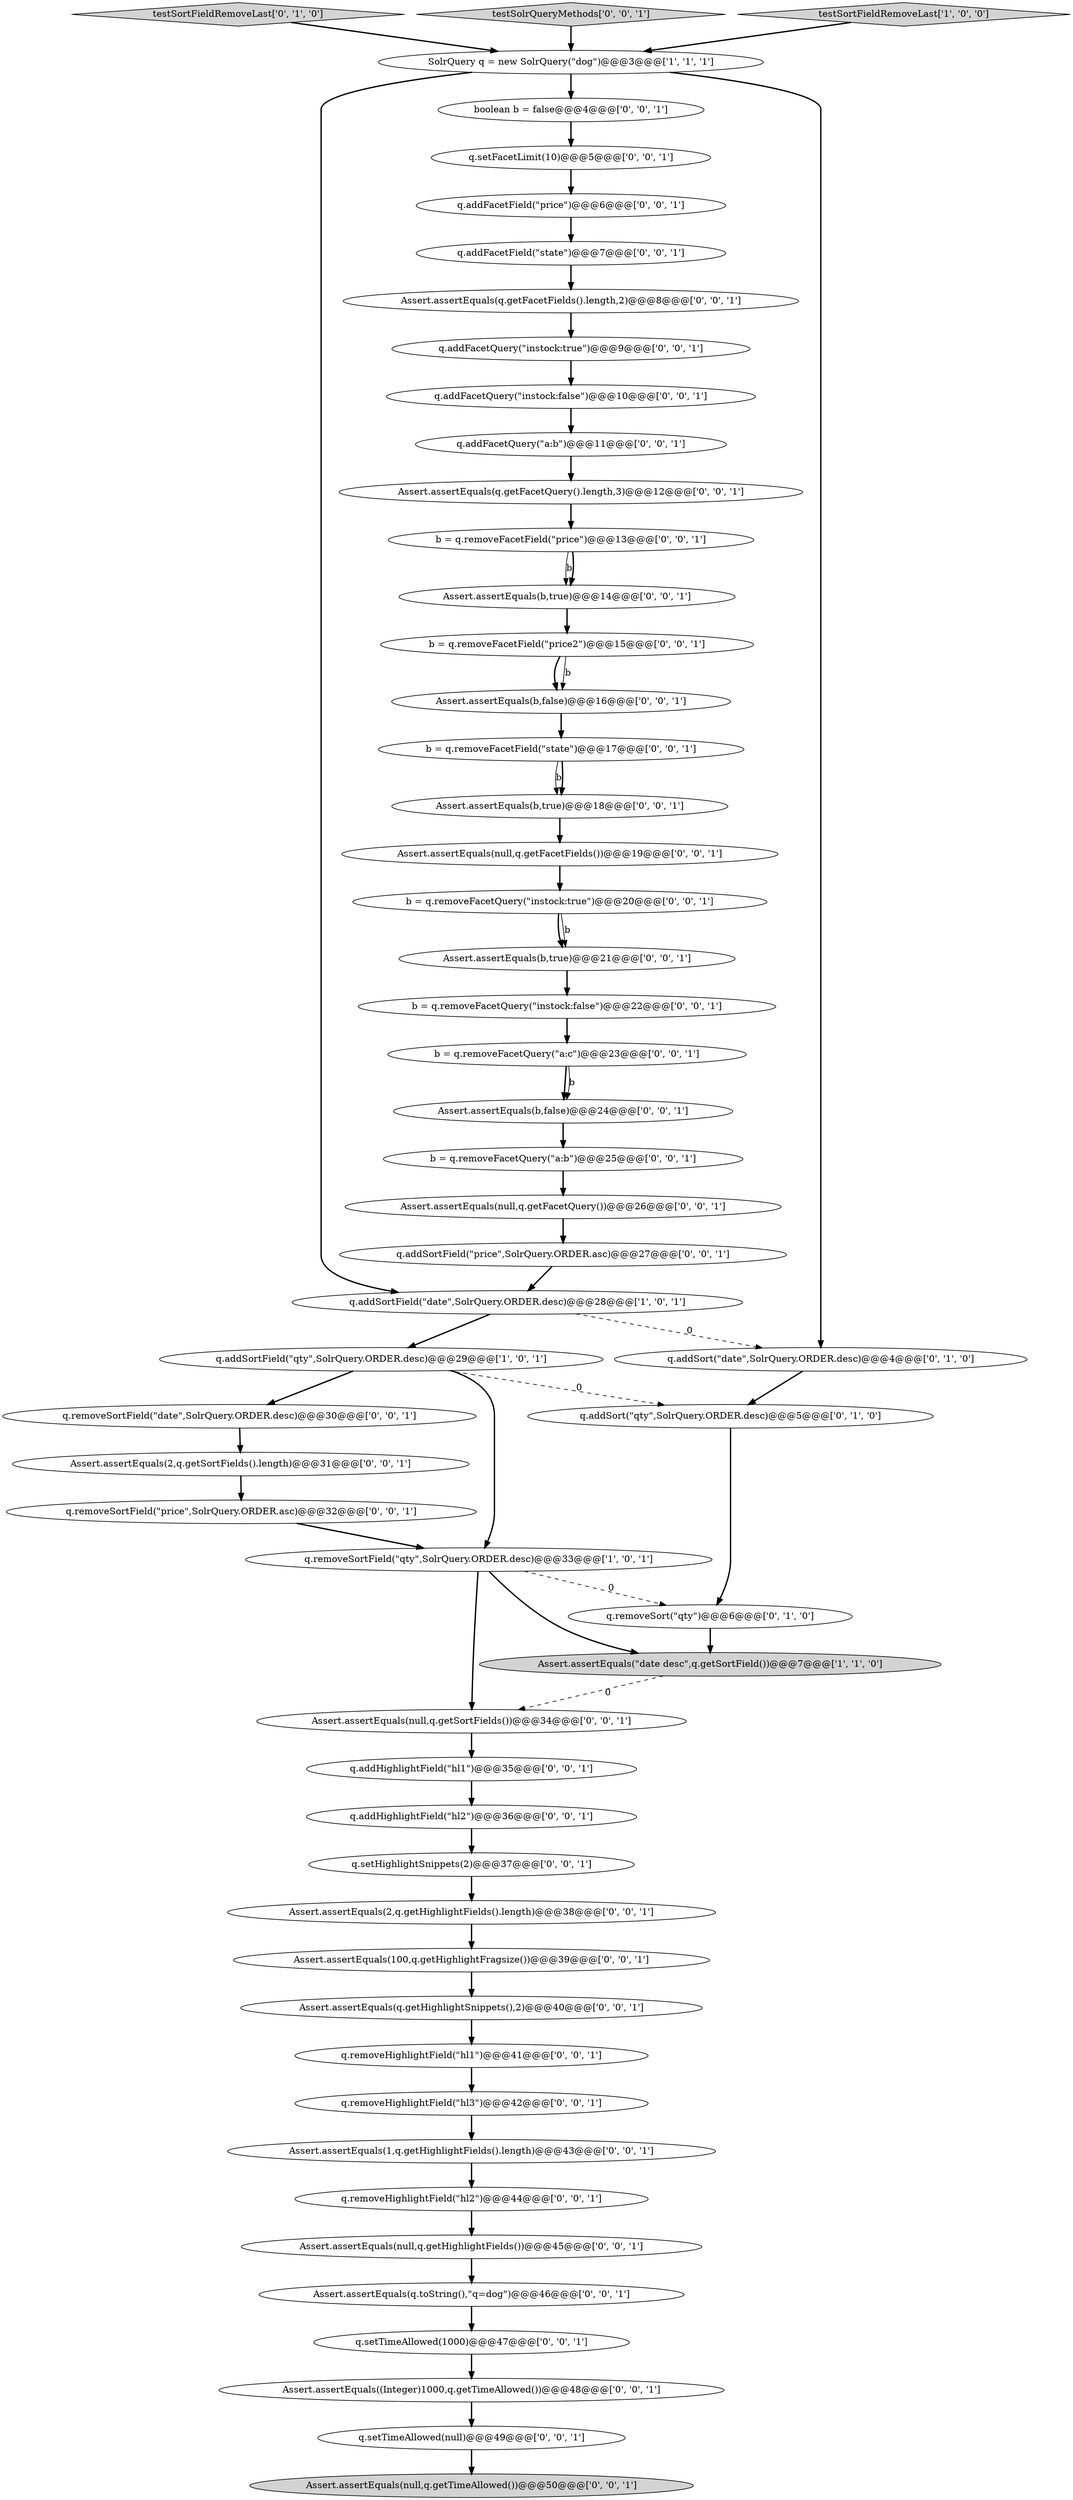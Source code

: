 digraph {
37 [style = filled, label = "boolean b = false@@@4@@@['0', '0', '1']", fillcolor = white, shape = ellipse image = "AAA0AAABBB3BBB"];
41 [style = filled, label = "q.setHighlightSnippets(2)@@@37@@@['0', '0', '1']", fillcolor = white, shape = ellipse image = "AAA0AAABBB3BBB"];
12 [style = filled, label = "Assert.assertEquals(1,q.getHighlightFields().length)@@@43@@@['0', '0', '1']", fillcolor = white, shape = ellipse image = "AAA0AAABBB3BBB"];
19 [style = filled, label = "b = q.removeFacetField(\"state\")@@@17@@@['0', '0', '1']", fillcolor = white, shape = ellipse image = "AAA0AAABBB3BBB"];
18 [style = filled, label = "q.removeSortField(\"price\",SolrQuery.ORDER.asc)@@@32@@@['0', '0', '1']", fillcolor = white, shape = ellipse image = "AAA0AAABBB3BBB"];
9 [style = filled, label = "testSortFieldRemoveLast['0', '1', '0']", fillcolor = lightgray, shape = diamond image = "AAA0AAABBB2BBB"];
40 [style = filled, label = "Assert.assertEquals(q.getFacetFields().length,2)@@@8@@@['0', '0', '1']", fillcolor = white, shape = ellipse image = "AAA0AAABBB3BBB"];
54 [style = filled, label = "b = q.removeFacetQuery(\"instock:true\")@@@20@@@['0', '0', '1']", fillcolor = white, shape = ellipse image = "AAA0AAABBB3BBB"];
52 [style = filled, label = "q.addHighlightField(\"hl2\")@@@36@@@['0', '0', '1']", fillcolor = white, shape = ellipse image = "AAA0AAABBB3BBB"];
26 [style = filled, label = "b = q.removeFacetField(\"price2\")@@@15@@@['0', '0', '1']", fillcolor = white, shape = ellipse image = "AAA0AAABBB3BBB"];
35 [style = filled, label = "q.setFacetLimit(10)@@@5@@@['0', '0', '1']", fillcolor = white, shape = ellipse image = "AAA0AAABBB3BBB"];
5 [style = filled, label = "q.addSortField(\"qty\",SolrQuery.ORDER.desc)@@@29@@@['1', '0', '1']", fillcolor = white, shape = ellipse image = "AAA0AAABBB1BBB"];
45 [style = filled, label = "q.addHighlightField(\"hl1\")@@@35@@@['0', '0', '1']", fillcolor = white, shape = ellipse image = "AAA0AAABBB3BBB"];
4 [style = filled, label = "q.removeSortField(\"qty\",SolrQuery.ORDER.desc)@@@33@@@['1', '0', '1']", fillcolor = white, shape = ellipse image = "AAA0AAABBB1BBB"];
6 [style = filled, label = "q.removeSort(\"qty\")@@@6@@@['0', '1', '0']", fillcolor = white, shape = ellipse image = "AAA1AAABBB2BBB"];
36 [style = filled, label = "q.removeHighlightField(\"hl3\")@@@42@@@['0', '0', '1']", fillcolor = white, shape = ellipse image = "AAA0AAABBB3BBB"];
30 [style = filled, label = "Assert.assertEquals(b,true)@@@21@@@['0', '0', '1']", fillcolor = white, shape = ellipse image = "AAA0AAABBB3BBB"];
14 [style = filled, label = "Assert.assertEquals(null,q.getHighlightFields())@@@45@@@['0', '0', '1']", fillcolor = white, shape = ellipse image = "AAA0AAABBB3BBB"];
7 [style = filled, label = "q.addSort(\"date\",SolrQuery.ORDER.desc)@@@4@@@['0', '1', '0']", fillcolor = white, shape = ellipse image = "AAA1AAABBB2BBB"];
2 [style = filled, label = "SolrQuery q = new SolrQuery(\"dog\")@@@3@@@['1', '1', '1']", fillcolor = white, shape = ellipse image = "AAA0AAABBB1BBB"];
29 [style = filled, label = "Assert.assertEquals(null,q.getFacetQuery())@@@26@@@['0', '0', '1']", fillcolor = white, shape = ellipse image = "AAA0AAABBB3BBB"];
31 [style = filled, label = "Assert.assertEquals(b,false)@@@16@@@['0', '0', '1']", fillcolor = white, shape = ellipse image = "AAA0AAABBB3BBB"];
11 [style = filled, label = "Assert.assertEquals(q.getHighlightSnippets(),2)@@@40@@@['0', '0', '1']", fillcolor = white, shape = ellipse image = "AAA0AAABBB3BBB"];
16 [style = filled, label = "Assert.assertEquals(b,true)@@@14@@@['0', '0', '1']", fillcolor = white, shape = ellipse image = "AAA0AAABBB3BBB"];
22 [style = filled, label = "Assert.assertEquals(null,q.getSortFields())@@@34@@@['0', '0', '1']", fillcolor = white, shape = ellipse image = "AAA0AAABBB3BBB"];
3 [style = filled, label = "q.addSortField(\"date\",SolrQuery.ORDER.desc)@@@28@@@['1', '0', '1']", fillcolor = white, shape = ellipse image = "AAA0AAABBB1BBB"];
42 [style = filled, label = "b = q.removeFacetQuery(\"a:b\")@@@25@@@['0', '0', '1']", fillcolor = white, shape = ellipse image = "AAA0AAABBB3BBB"];
48 [style = filled, label = "testSolrQueryMethods['0', '0', '1']", fillcolor = lightgray, shape = diamond image = "AAA0AAABBB3BBB"];
21 [style = filled, label = "q.addFacetQuery(\"a:b\")@@@11@@@['0', '0', '1']", fillcolor = white, shape = ellipse image = "AAA0AAABBB3BBB"];
1 [style = filled, label = "testSortFieldRemoveLast['1', '0', '0']", fillcolor = lightgray, shape = diamond image = "AAA0AAABBB1BBB"];
24 [style = filled, label = "b = q.removeFacetField(\"price\")@@@13@@@['0', '0', '1']", fillcolor = white, shape = ellipse image = "AAA0AAABBB3BBB"];
10 [style = filled, label = "Assert.assertEquals(100,q.getHighlightFragsize())@@@39@@@['0', '0', '1']", fillcolor = white, shape = ellipse image = "AAA0AAABBB3BBB"];
13 [style = filled, label = "Assert.assertEquals(b,true)@@@18@@@['0', '0', '1']", fillcolor = white, shape = ellipse image = "AAA0AAABBB3BBB"];
49 [style = filled, label = "Assert.assertEquals(null,q.getFacetFields())@@@19@@@['0', '0', '1']", fillcolor = white, shape = ellipse image = "AAA0AAABBB3BBB"];
20 [style = filled, label = "q.removeHighlightField(\"hl1\")@@@41@@@['0', '0', '1']", fillcolor = white, shape = ellipse image = "AAA0AAABBB3BBB"];
51 [style = filled, label = "q.addFacetQuery(\"instock:false\")@@@10@@@['0', '0', '1']", fillcolor = white, shape = ellipse image = "AAA0AAABBB3BBB"];
28 [style = filled, label = "q.addFacetField(\"price\")@@@6@@@['0', '0', '1']", fillcolor = white, shape = ellipse image = "AAA0AAABBB3BBB"];
17 [style = filled, label = "Assert.assertEquals((Integer)1000,q.getTimeAllowed())@@@48@@@['0', '0', '1']", fillcolor = white, shape = ellipse image = "AAA0AAABBB3BBB"];
34 [style = filled, label = "Assert.assertEquals(null,q.getTimeAllowed())@@@50@@@['0', '0', '1']", fillcolor = lightgray, shape = ellipse image = "AAA0AAABBB3BBB"];
0 [style = filled, label = "Assert.assertEquals(\"date desc\",q.getSortField())@@@7@@@['1', '1', '0']", fillcolor = lightgray, shape = ellipse image = "AAA0AAABBB1BBB"];
27 [style = filled, label = "q.setTimeAllowed(null)@@@49@@@['0', '0', '1']", fillcolor = white, shape = ellipse image = "AAA0AAABBB3BBB"];
33 [style = filled, label = "q.removeHighlightField(\"hl2\")@@@44@@@['0', '0', '1']", fillcolor = white, shape = ellipse image = "AAA0AAABBB3BBB"];
25 [style = filled, label = "Assert.assertEquals(2,q.getHighlightFields().length)@@@38@@@['0', '0', '1']", fillcolor = white, shape = ellipse image = "AAA0AAABBB3BBB"];
8 [style = filled, label = "q.addSort(\"qty\",SolrQuery.ORDER.desc)@@@5@@@['0', '1', '0']", fillcolor = white, shape = ellipse image = "AAA1AAABBB2BBB"];
23 [style = filled, label = "q.addFacetField(\"state\")@@@7@@@['0', '0', '1']", fillcolor = white, shape = ellipse image = "AAA0AAABBB3BBB"];
15 [style = filled, label = "q.addFacetQuery(\"instock:true\")@@@9@@@['0', '0', '1']", fillcolor = white, shape = ellipse image = "AAA0AAABBB3BBB"];
38 [style = filled, label = "Assert.assertEquals(b,false)@@@24@@@['0', '0', '1']", fillcolor = white, shape = ellipse image = "AAA0AAABBB3BBB"];
50 [style = filled, label = "Assert.assertEquals(2,q.getSortFields().length)@@@31@@@['0', '0', '1']", fillcolor = white, shape = ellipse image = "AAA0AAABBB3BBB"];
46 [style = filled, label = "q.setTimeAllowed(1000)@@@47@@@['0', '0', '1']", fillcolor = white, shape = ellipse image = "AAA0AAABBB3BBB"];
47 [style = filled, label = "b = q.removeFacetQuery(\"instock:false\")@@@22@@@['0', '0', '1']", fillcolor = white, shape = ellipse image = "AAA0AAABBB3BBB"];
39 [style = filled, label = "q.addSortField(\"price\",SolrQuery.ORDER.asc)@@@27@@@['0', '0', '1']", fillcolor = white, shape = ellipse image = "AAA0AAABBB3BBB"];
53 [style = filled, label = "b = q.removeFacetQuery(\"a:c\")@@@23@@@['0', '0', '1']", fillcolor = white, shape = ellipse image = "AAA0AAABBB3BBB"];
43 [style = filled, label = "Assert.assertEquals(q.toString(),\"q=dog\")@@@46@@@['0', '0', '1']", fillcolor = white, shape = ellipse image = "AAA0AAABBB3BBB"];
44 [style = filled, label = "Assert.assertEquals(q.getFacetQuery().length,3)@@@12@@@['0', '0', '1']", fillcolor = white, shape = ellipse image = "AAA0AAABBB3BBB"];
32 [style = filled, label = "q.removeSortField(\"date\",SolrQuery.ORDER.desc)@@@30@@@['0', '0', '1']", fillcolor = white, shape = ellipse image = "AAA0AAABBB3BBB"];
12->33 [style = bold, label=""];
30->47 [style = bold, label=""];
19->13 [style = solid, label="b"];
7->8 [style = bold, label=""];
14->43 [style = bold, label=""];
11->20 [style = bold, label=""];
17->27 [style = bold, label=""];
18->4 [style = bold, label=""];
16->26 [style = bold, label=""];
41->25 [style = bold, label=""];
2->7 [style = bold, label=""];
37->35 [style = bold, label=""];
25->10 [style = bold, label=""];
43->46 [style = bold, label=""];
6->0 [style = bold, label=""];
26->31 [style = bold, label=""];
9->2 [style = bold, label=""];
47->53 [style = bold, label=""];
28->23 [style = bold, label=""];
10->11 [style = bold, label=""];
4->22 [style = bold, label=""];
8->6 [style = bold, label=""];
5->32 [style = bold, label=""];
24->16 [style = solid, label="b"];
49->54 [style = bold, label=""];
35->28 [style = bold, label=""];
3->5 [style = bold, label=""];
5->4 [style = bold, label=""];
19->13 [style = bold, label=""];
3->7 [style = dashed, label="0"];
51->21 [style = bold, label=""];
2->3 [style = bold, label=""];
2->37 [style = bold, label=""];
54->30 [style = bold, label=""];
54->30 [style = solid, label="b"];
5->8 [style = dashed, label="0"];
40->15 [style = bold, label=""];
13->49 [style = bold, label=""];
4->6 [style = dashed, label="0"];
24->16 [style = bold, label=""];
53->38 [style = bold, label=""];
29->39 [style = bold, label=""];
50->18 [style = bold, label=""];
52->41 [style = bold, label=""];
46->17 [style = bold, label=""];
38->42 [style = bold, label=""];
26->31 [style = solid, label="b"];
45->52 [style = bold, label=""];
33->14 [style = bold, label=""];
23->40 [style = bold, label=""];
44->24 [style = bold, label=""];
39->3 [style = bold, label=""];
20->36 [style = bold, label=""];
36->12 [style = bold, label=""];
27->34 [style = bold, label=""];
22->45 [style = bold, label=""];
15->51 [style = bold, label=""];
48->2 [style = bold, label=""];
21->44 [style = bold, label=""];
32->50 [style = bold, label=""];
1->2 [style = bold, label=""];
31->19 [style = bold, label=""];
0->22 [style = dashed, label="0"];
53->38 [style = solid, label="b"];
4->0 [style = bold, label=""];
42->29 [style = bold, label=""];
}
